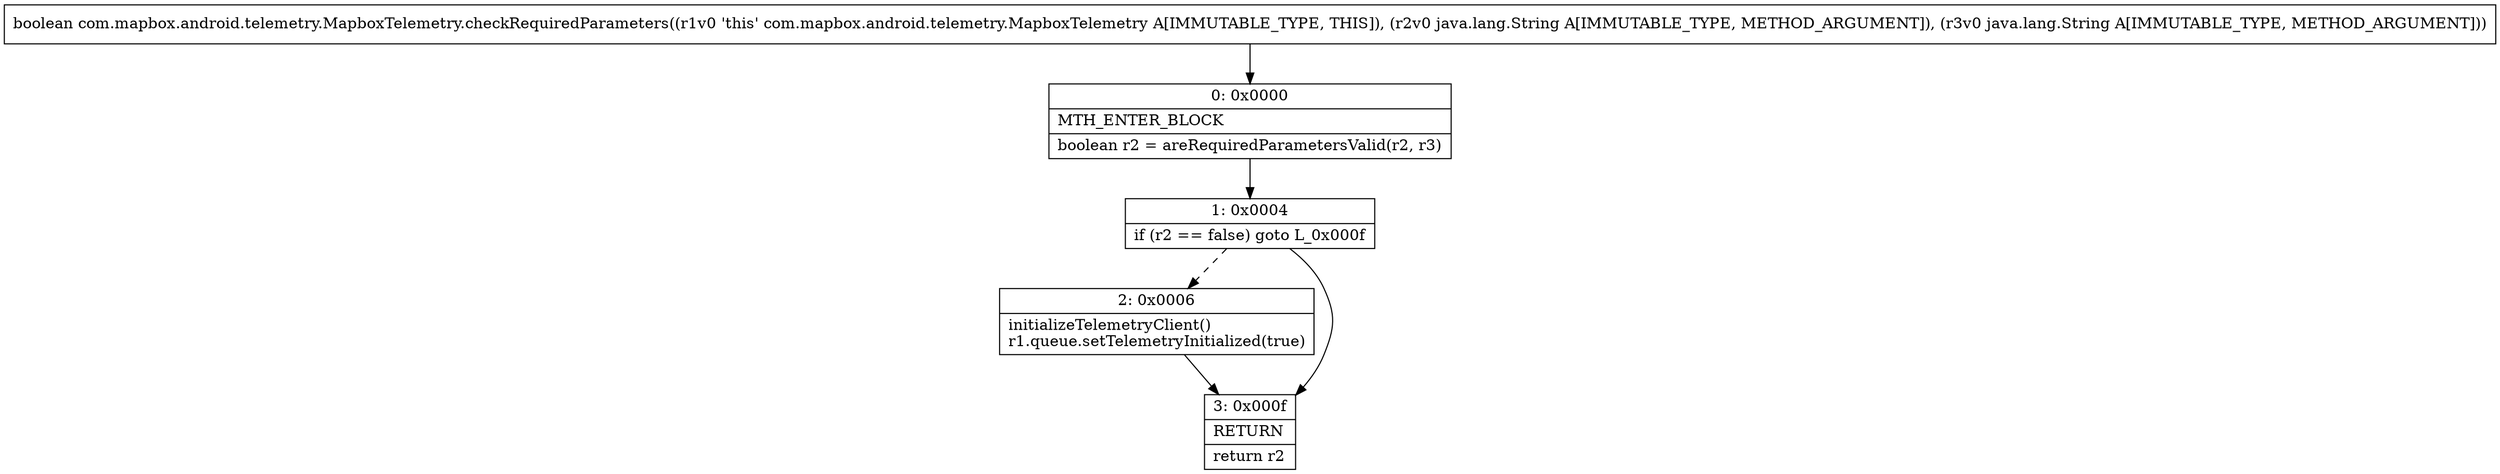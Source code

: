 digraph "CFG forcom.mapbox.android.telemetry.MapboxTelemetry.checkRequiredParameters(Ljava\/lang\/String;Ljava\/lang\/String;)Z" {
Node_0 [shape=record,label="{0\:\ 0x0000|MTH_ENTER_BLOCK\l|boolean r2 = areRequiredParametersValid(r2, r3)\l}"];
Node_1 [shape=record,label="{1\:\ 0x0004|if (r2 == false) goto L_0x000f\l}"];
Node_2 [shape=record,label="{2\:\ 0x0006|initializeTelemetryClient()\lr1.queue.setTelemetryInitialized(true)\l}"];
Node_3 [shape=record,label="{3\:\ 0x000f|RETURN\l|return r2\l}"];
MethodNode[shape=record,label="{boolean com.mapbox.android.telemetry.MapboxTelemetry.checkRequiredParameters((r1v0 'this' com.mapbox.android.telemetry.MapboxTelemetry A[IMMUTABLE_TYPE, THIS]), (r2v0 java.lang.String A[IMMUTABLE_TYPE, METHOD_ARGUMENT]), (r3v0 java.lang.String A[IMMUTABLE_TYPE, METHOD_ARGUMENT])) }"];
MethodNode -> Node_0;
Node_0 -> Node_1;
Node_1 -> Node_2[style=dashed];
Node_1 -> Node_3;
Node_2 -> Node_3;
}

